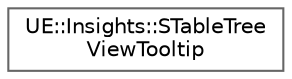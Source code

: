 digraph "Graphical Class Hierarchy"
{
 // INTERACTIVE_SVG=YES
 // LATEX_PDF_SIZE
  bgcolor="transparent";
  edge [fontname=Helvetica,fontsize=10,labelfontname=Helvetica,labelfontsize=10];
  node [fontname=Helvetica,fontsize=10,shape=box,height=0.2,width=0.4];
  rankdir="LR";
  Node0 [id="Node000000",label="UE::Insights::STableTree\lViewTooltip",height=0.2,width=0.4,color="grey40", fillcolor="white", style="filled",URL="$d3/d88/classUE_1_1Insights_1_1STableTreeViewTooltip.html",tooltip="Tooltip for STableTreeView widget."];
}
